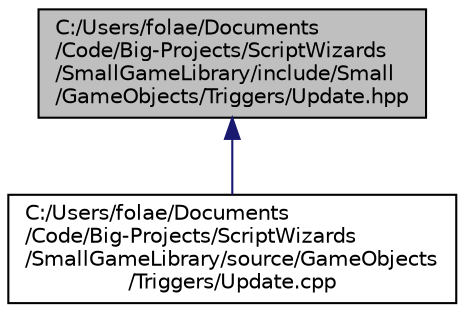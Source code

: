 digraph "C:/Users/folae/Documents/Code/Big-Projects/ScriptWizards/SmallGameLibrary/include/Small/GameObjects/Triggers/Update.hpp"
{
 // INTERACTIVE_SVG=YES
 // LATEX_PDF_SIZE
  edge [fontname="Helvetica",fontsize="10",labelfontname="Helvetica",labelfontsize="10"];
  node [fontname="Helvetica",fontsize="10",shape=record];
  Node1 [label="C:/Users/folae/Documents\l/Code/Big-Projects/ScriptWizards\l/SmallGameLibrary/include/Small\l/GameObjects/Triggers/Update.hpp",height=0.2,width=0.4,color="black", fillcolor="grey75", style="filled", fontcolor="black",tooltip="A basic update trigger, executed when a delta of time is reached."];
  Node1 -> Node2 [dir="back",color="midnightblue",fontsize="10",style="solid",fontname="Helvetica"];
  Node2 [label="C:/Users/folae/Documents\l/Code/Big-Projects/ScriptWizards\l/SmallGameLibrary/source/GameObjects\l/Triggers/Update.cpp",height=0.2,width=0.4,color="black", fillcolor="white", style="filled",URL="$de/d65/Update_8cpp.html",tooltip=" "];
}
